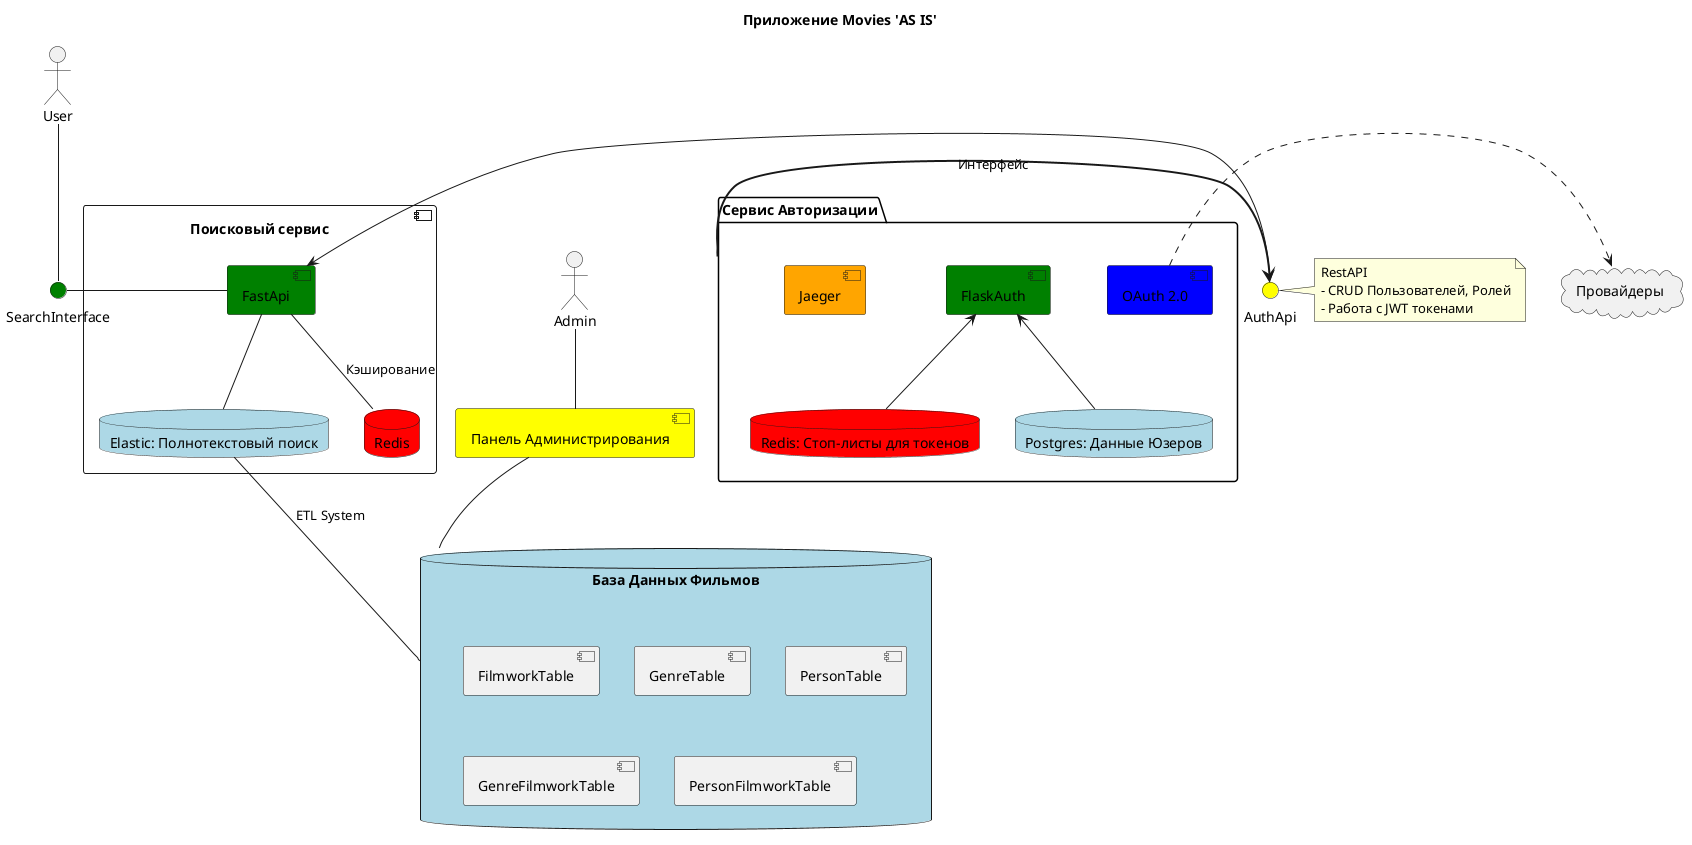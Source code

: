 @startuml
skinparam componentStyle uml2

title Приложение Movies 'AS IS'

actor Admin
component "Панель Администрирования" as AdminPanel #Yellow

' База Данных Фильмов
database "База Данных Фильмов" as PostgreMovies #Lightblue {
component FilmworkTable
component GenreTable
component PersonTable
component GenreFilmworkTable
component PersonFilmworkTable
}

' Сервис Поиска по фильмам
component "Поисковый сервис" {
database "Elastic: Полнотекстовый поиск" as ElasticSearch #Lightblue
database "Redis" as RedisSearchCashing #Red
component FastApi #Green
}
actor User
interface SearchInterface #Green



' Компоненты сервиса аутентификации
package  "Сервис Авторизации" as AuthService {
database "Redis: Стоп-листы для токенов" as RedisTokens #Red
database "Postgres: Данные Юзеров" as PostgreUsers #Lightblue
component FlaskAuth #Green
component Jaeger #Orange
component "OAuth 2.0" as OAuth #Blue
}



cloud "Провайдеры" as Providers

interface AuthApi #Yellow


' Взаимодействия
Admin -- AdminPanel
AdminPanel -- PostgreMovies

ElasticSearch -- PostgreMovies: "ETL System"
FastApi -- RedisSearchCashing: Кэширование
ElasticSearch -up- FastApi

SearchInterface - FastApi
User -- SearchInterface


' Взаимодействия внутри AuthService
AuthService -[thickness=2]> AuthApi: Интерфейс
FastApi <-> AuthApi
note right
RestAPI
- CRUD Пользователей, Ролей
- Работа с JWT токенами
end note
FlaskAuth <-- PostgreUsers
FlaskAuth <-- RedisTokens

OAuth .> Providers

@enduml
